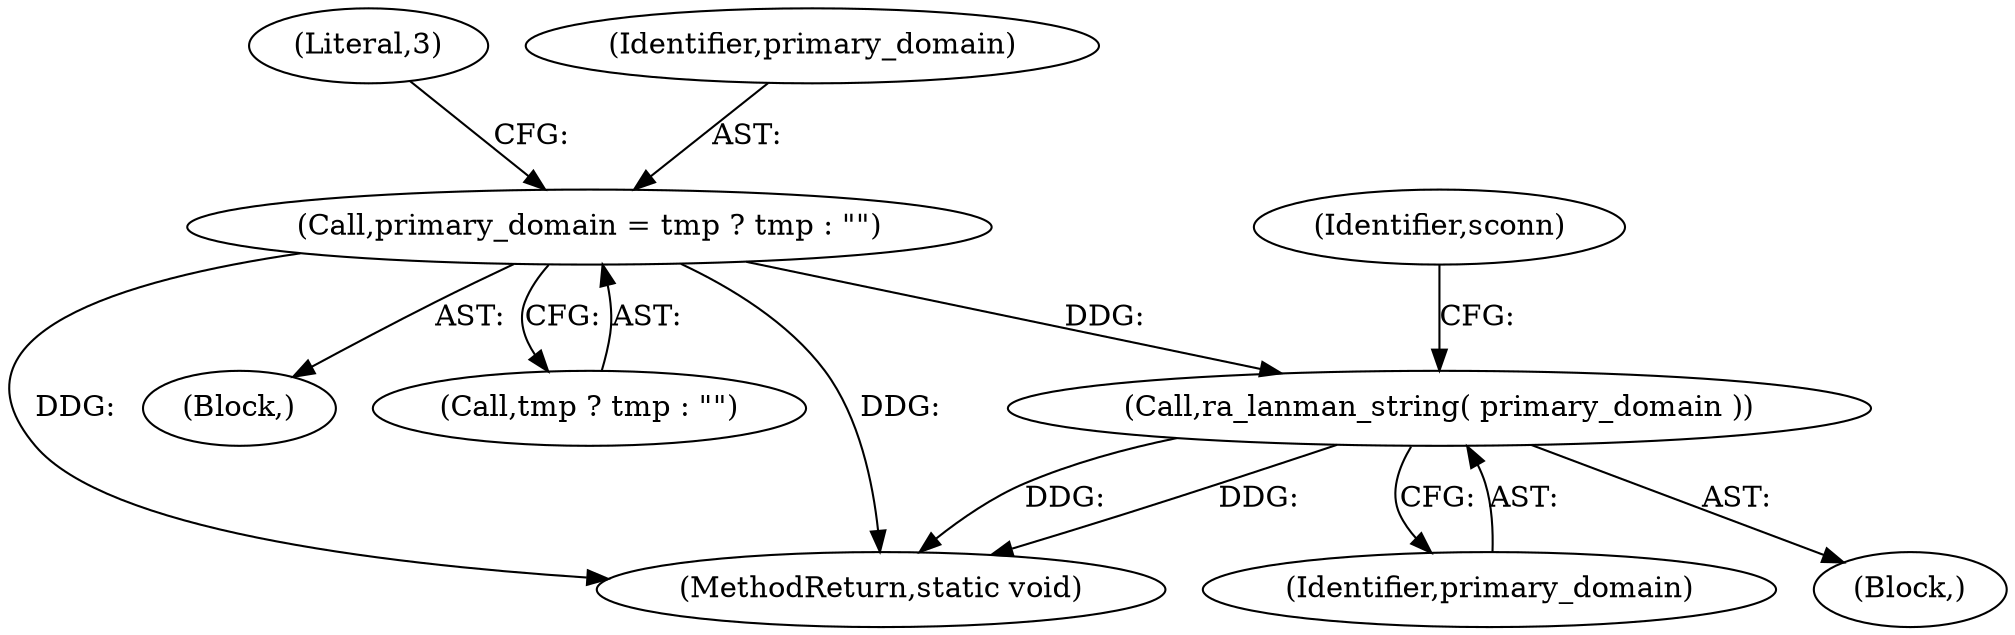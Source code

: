 digraph "0_samba_9280051bfba337458722fb157f3082f93cbd9f2b@API" {
"1000274" [label="(Call,primary_domain = tmp ? tmp : \"\")"];
"1000309" [label="(Call,ra_lanman_string( primary_domain ))"];
"1000309" [label="(Call,ra_lanman_string( primary_domain ))"];
"1000281" [label="(Literal,3)"];
"1000117" [label="(Block,)"];
"1000532" [label="(MethodReturn,static void)"];
"1000318" [label="(Identifier,sconn)"];
"1000308" [label="(Block,)"];
"1000275" [label="(Identifier,primary_domain)"];
"1000276" [label="(Call,tmp ? tmp : \"\")"];
"1000274" [label="(Call,primary_domain = tmp ? tmp : \"\")"];
"1000310" [label="(Identifier,primary_domain)"];
"1000274" -> "1000117"  [label="AST: "];
"1000274" -> "1000276"  [label="CFG: "];
"1000275" -> "1000274"  [label="AST: "];
"1000276" -> "1000274"  [label="AST: "];
"1000281" -> "1000274"  [label="CFG: "];
"1000274" -> "1000532"  [label="DDG: "];
"1000274" -> "1000532"  [label="DDG: "];
"1000274" -> "1000309"  [label="DDG: "];
"1000309" -> "1000308"  [label="AST: "];
"1000309" -> "1000310"  [label="CFG: "];
"1000310" -> "1000309"  [label="AST: "];
"1000318" -> "1000309"  [label="CFG: "];
"1000309" -> "1000532"  [label="DDG: "];
"1000309" -> "1000532"  [label="DDG: "];
}
